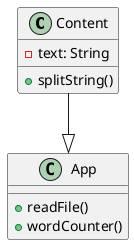 @startuml
class Content{
    -text: String
    +splitString()
}
Content--|>App

class App{
    +readFile()
    +wordCounter()
}

@enduml